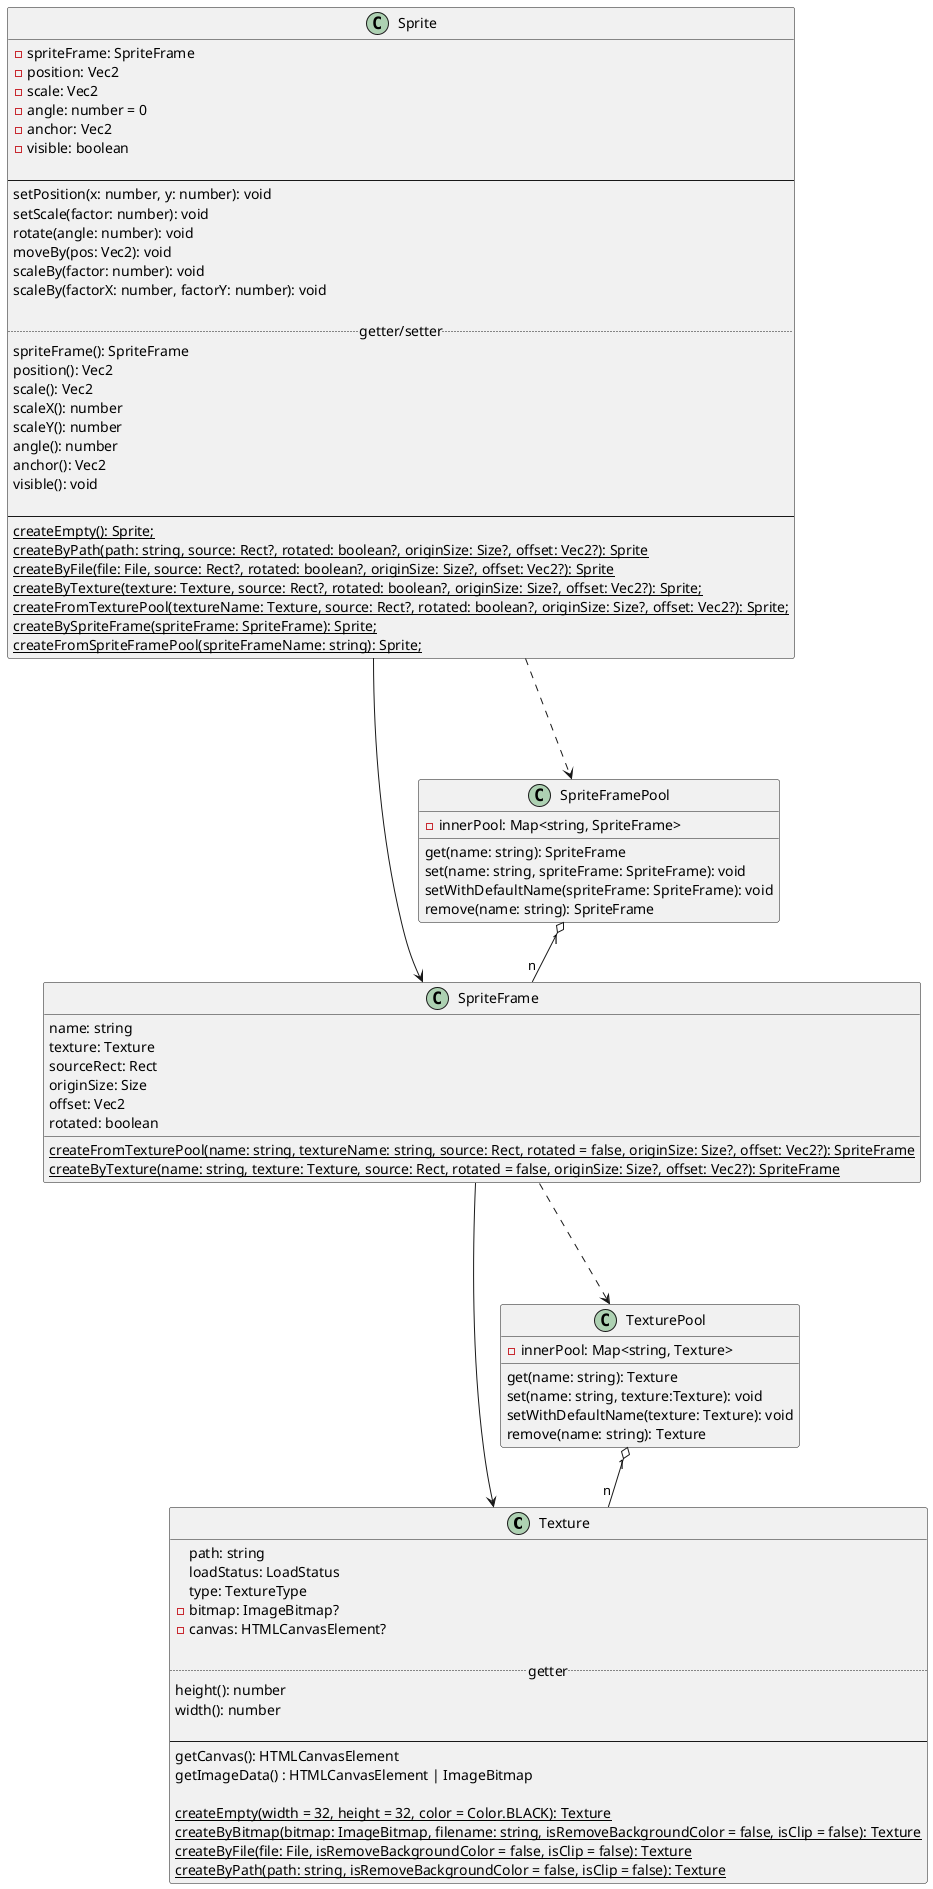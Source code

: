 @startuml

class Texture {
  path: string
  loadStatus: LoadStatus
  type: TextureType
  - bitmap: ImageBitmap?
  - canvas: HTMLCanvasElement?

  .. getter ..
  height(): number
  width(): number

  --
  getCanvas(): HTMLCanvasElement
  getImageData() : HTMLCanvasElement | ImageBitmap

  {static} createEmpty(width = 32, height = 32, color = Color.BLACK): Texture
  {static} createByBitmap(bitmap: ImageBitmap, filename: string, isRemoveBackgroundColor = false, isClip = false): Texture
  {static} createByFile(file: File, isRemoveBackgroundColor = false, isClip = false): Texture
  {static} createByPath(path: string, isRemoveBackgroundColor = false, isClip = false): Texture
}

class TexturePool {
  - innerPool: Map<string, Texture>

  get(name: string): Texture
  set(name: string, texture:Texture): void
  setWithDefaultName(texture: Texture): void
  remove(name: string): Texture
}

TexturePool "1" o-- "n" Texture

class SpriteFrame {
  name: string
  texture: Texture
  sourceRect: Rect
  originSize: Size
  offset: Vec2
  rotated: boolean

' 从纹理池中根据名字创建
  {static} createFromTexturePool(name: string, textureName: string, source: Rect, rotated = false, originSize: Size?, offset: Vec2?): SpriteFrame
' 从纹理池中根据名字创建
  {static} createByTexture(name: string, texture: Texture, source: Rect, rotated = false, originSize: Size?, offset: Vec2?): SpriteFrame
}

SpriteFrame ---> Texture
SpriteFrame ...> TexturePool

class SpriteFramePool {
- innerPool: Map<string, SpriteFrame>

  get(name: string): SpriteFrame
  set(name: string, spriteFrame: SpriteFrame): void
  setWithDefaultName(spriteFrame: SpriteFrame): void
  remove(name: string): SpriteFrame
}

SpriteFramePool "1" o-- "n" SpriteFrame

class Sprite {
  - spriteFrame: SpriteFrame
  - position: Vec2
  - scale: Vec2
  - angle: number = 0
  - anchor: Vec2
  - visible: boolean

  --
  setPosition(x: number, y: number): void
  setScale(factor: number): void
  rotate(angle: number): void
  moveBy(pos: Vec2): void
  scaleBy(factor: number): void
  scaleBy(factorX: number, factorY: number): void

  .. getter/setter ..
  spriteFrame(): SpriteFrame
  position(): Vec2
  scale(): Vec2
  scaleX(): number
  scaleY(): number
  angle(): number
  anchor(): Vec2
  visible(): void

  --
  {static} createEmpty(): Sprite;
  ' 根据路径或用户文件创建精灵，纹理入池，精灵帧不入池
  {static} createByPath(path: string, source: Rect?, rotated: boolean?, originSize: Size?, offset: Vec2?): Sprite
  {static} createByFile(file: File, source: Rect?, rotated: boolean?, originSize: Size?, offset: Vec2?): Sprite
  ' 直接根据纹理创建精灵，精灵帧不入池
  {static} createByTexture(texture: Texture, source: Rect?, rotated: boolean?, originSize: Size?, offset: Vec2?): Sprite;
  {static} createFromTexturePool(textureName: Texture, source: Rect?, rotated: boolean?, originSize: Size?, offset: Vec2?): Sprite;
  ' 根据精灵帧创建精灵
  {static} createBySpriteFrame(spriteFrame: SpriteFrame): Sprite;
  {static} createFromSpriteFramePool(spriteFrameName: string): Sprite;
}

Sprite ---> SpriteFrame
Sprite ...> SpriteFramePool

@enduml
